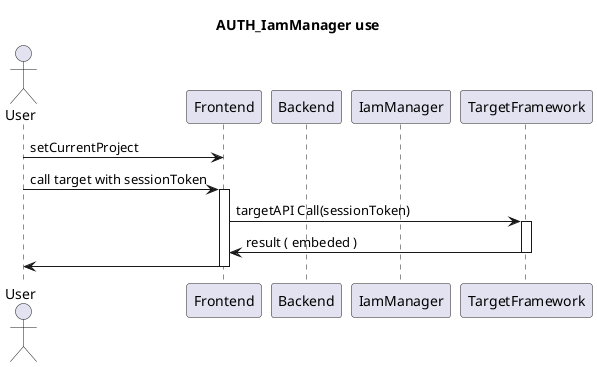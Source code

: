 @startuml

title "AUTH_IamManager use"

actor User as EndUser

participant "Frontend" as front
participant "Backend" as back
participant "IamManager" as iam
participant "TargetFramework" as target

EndUser -> front : setCurrentProject

EndUser -> front ++: call target with sessionToken
    front   -> target ++: targetAPI Call(sessionToken)

    front   <- target --: result ( embeded )
    
EndUser     <- front --:


@enduml
